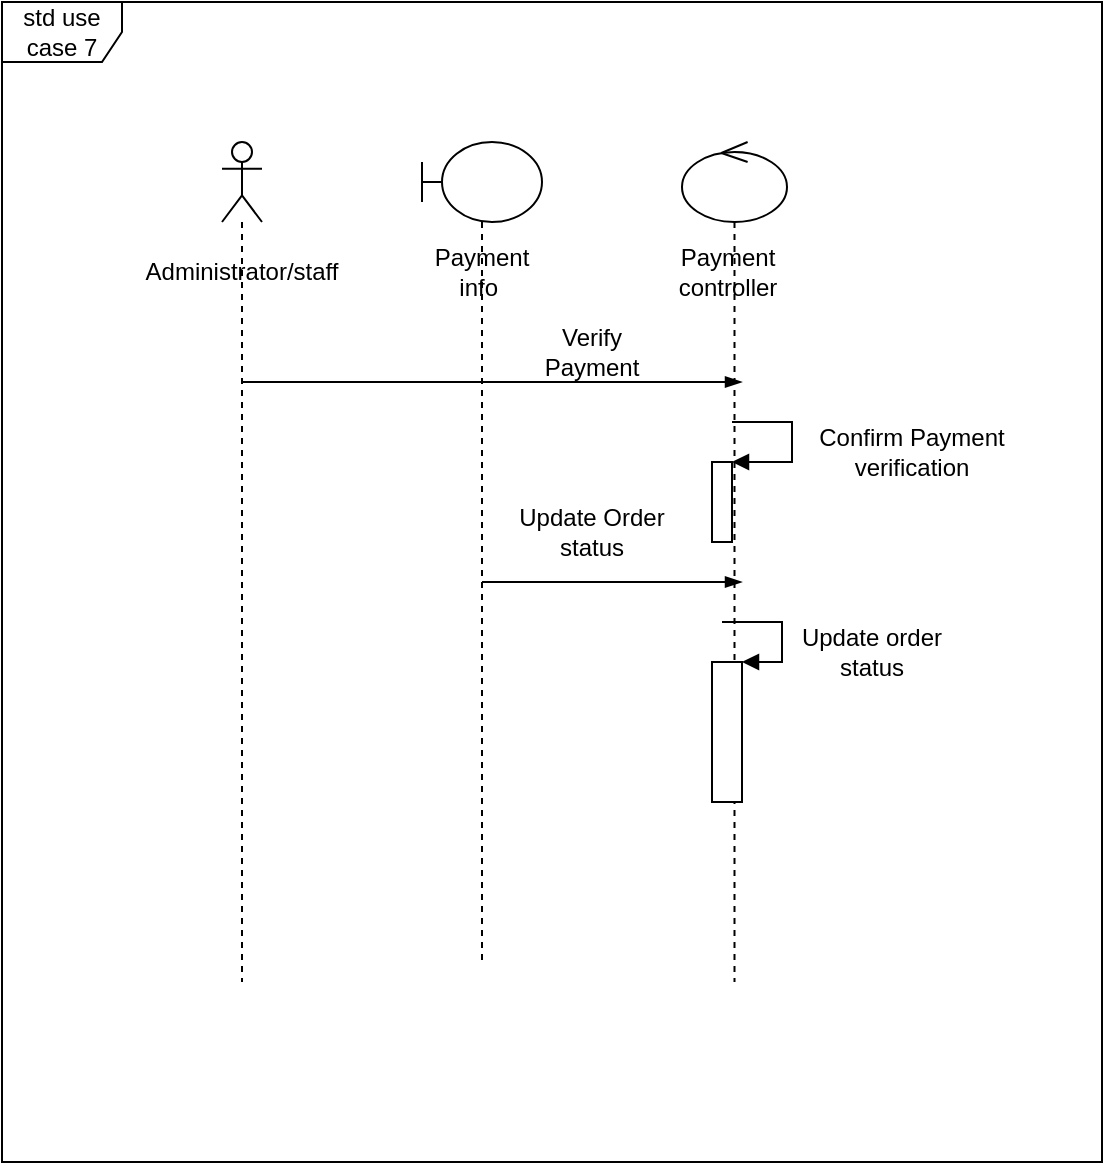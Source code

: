 <mxfile>
    <diagram id="vBAhEJvu8dk6hWEaN7Jh" name="Page-1">
        <mxGraphModel dx="911" dy="704" grid="1" gridSize="10" guides="1" tooltips="1" connect="1" arrows="1" fold="1" page="1" pageScale="1" pageWidth="1100" pageHeight="850" math="0" shadow="0">
            <root>
                <mxCell id="0"/>
                <mxCell id="1" parent="0"/>
                <mxCell id="2" value="" style="shape=umlLifeline;participant=umlActor;perimeter=lifelinePerimeter;whiteSpace=wrap;html=1;container=1;collapsible=0;recursiveResize=0;verticalAlign=top;spacingTop=36;outlineConnect=0;" vertex="1" parent="1">
                    <mxGeometry x="140" y="110" width="20" height="420" as="geometry"/>
                </mxCell>
                <mxCell id="3" value="" style="shape=umlLifeline;participant=umlBoundary;perimeter=lifelinePerimeter;whiteSpace=wrap;html=1;container=1;collapsible=0;recursiveResize=0;verticalAlign=top;spacingTop=36;outlineConnect=0;" vertex="1" parent="1">
                    <mxGeometry x="240" y="110" width="60" height="410" as="geometry"/>
                </mxCell>
                <mxCell id="22" value="Payment info&amp;nbsp;" style="text;html=1;strokeColor=none;fillColor=none;align=center;verticalAlign=middle;whiteSpace=wrap;rounded=0;" vertex="1" parent="3">
                    <mxGeometry y="50" width="60" height="30" as="geometry"/>
                </mxCell>
                <mxCell id="4" value="" style="shape=umlLifeline;participant=umlControl;perimeter=lifelinePerimeter;whiteSpace=wrap;html=1;container=1;collapsible=0;recursiveResize=0;verticalAlign=top;spacingTop=36;outlineConnect=0;" vertex="1" parent="1">
                    <mxGeometry x="370" y="110" width="52.5" height="420" as="geometry"/>
                </mxCell>
                <mxCell id="9" value="" style="edgeStyle=elbowEdgeStyle;fontSize=12;html=1;endArrow=blockThin;endFill=1;" edge="1" parent="4">
                    <mxGeometry width="160" relative="1" as="geometry">
                        <mxPoint x="-220" y="120" as="sourcePoint"/>
                        <mxPoint x="30" y="120" as="targetPoint"/>
                    </mxGeometry>
                </mxCell>
                <mxCell id="11" value="" style="html=1;points=[];perimeter=orthogonalPerimeter;" vertex="1" parent="4">
                    <mxGeometry x="15" y="160" width="10" height="40" as="geometry"/>
                </mxCell>
                <mxCell id="12" value="" style="edgeStyle=orthogonalEdgeStyle;html=1;align=left;spacingLeft=2;endArrow=block;rounded=0;entryX=1;entryY=0;" edge="1" target="11" parent="4">
                    <mxGeometry y="65" relative="1" as="geometry">
                        <mxPoint x="25" y="140" as="sourcePoint"/>
                        <Array as="points">
                            <mxPoint x="55" y="140"/>
                        </Array>
                        <mxPoint as="offset"/>
                    </mxGeometry>
                </mxCell>
                <mxCell id="13" value="" style="html=1;points=[];perimeter=orthogonalPerimeter;" vertex="1" parent="4">
                    <mxGeometry x="15" y="260" width="15" height="70" as="geometry"/>
                </mxCell>
                <mxCell id="14" value="" style="edgeStyle=orthogonalEdgeStyle;html=1;align=left;spacingLeft=2;endArrow=block;rounded=0;entryX=1;entryY=0;" edge="1" target="13" parent="4">
                    <mxGeometry relative="1" as="geometry">
                        <mxPoint x="20" y="240" as="sourcePoint"/>
                        <Array as="points">
                            <mxPoint x="50" y="240"/>
                        </Array>
                    </mxGeometry>
                </mxCell>
                <mxCell id="23" value="Payment controller" style="text;html=1;strokeColor=none;fillColor=none;align=center;verticalAlign=middle;whiteSpace=wrap;rounded=0;" vertex="1" parent="4">
                    <mxGeometry x="-7.5" y="50" width="60" height="30" as="geometry"/>
                </mxCell>
                <mxCell id="10" value="" style="edgeStyle=elbowEdgeStyle;fontSize=12;html=1;endArrow=blockThin;endFill=1;" edge="1" parent="1">
                    <mxGeometry width="160" relative="1" as="geometry">
                        <mxPoint x="270" y="330" as="sourcePoint"/>
                        <mxPoint x="400" y="330" as="targetPoint"/>
                    </mxGeometry>
                </mxCell>
                <mxCell id="16" value="Update Order status" style="text;html=1;strokeColor=none;fillColor=none;align=center;verticalAlign=middle;whiteSpace=wrap;rounded=0;" vertex="1" parent="1">
                    <mxGeometry x="280" y="290" width="90" height="30" as="geometry"/>
                </mxCell>
                <mxCell id="17" value="Verify Payment" style="text;html=1;strokeColor=none;fillColor=none;align=center;verticalAlign=middle;whiteSpace=wrap;rounded=0;" vertex="1" parent="1">
                    <mxGeometry x="290" y="200" width="70" height="30" as="geometry"/>
                </mxCell>
                <mxCell id="20" value="Update order status" style="text;html=1;strokeColor=none;fillColor=none;align=center;verticalAlign=middle;whiteSpace=wrap;rounded=0;" vertex="1" parent="1">
                    <mxGeometry x="420" y="350" width="90" height="30" as="geometry"/>
                </mxCell>
                <mxCell id="21" value="Confirm Payment verification" style="text;html=1;strokeColor=none;fillColor=none;align=center;verticalAlign=middle;whiteSpace=wrap;rounded=0;" vertex="1" parent="1">
                    <mxGeometry x="430" y="250" width="110" height="30" as="geometry"/>
                </mxCell>
                <mxCell id="24" value="Administrator/staff" style="text;html=1;strokeColor=none;fillColor=none;align=center;verticalAlign=middle;whiteSpace=wrap;rounded=0;" vertex="1" parent="1">
                    <mxGeometry x="120" y="160" width="60" height="30" as="geometry"/>
                </mxCell>
                <mxCell id="25" value="std use case 7" style="shape=umlFrame;whiteSpace=wrap;html=1;" vertex="1" parent="1">
                    <mxGeometry x="30" y="40" width="550" height="580" as="geometry"/>
                </mxCell>
            </root>
        </mxGraphModel>
    </diagram>
</mxfile>